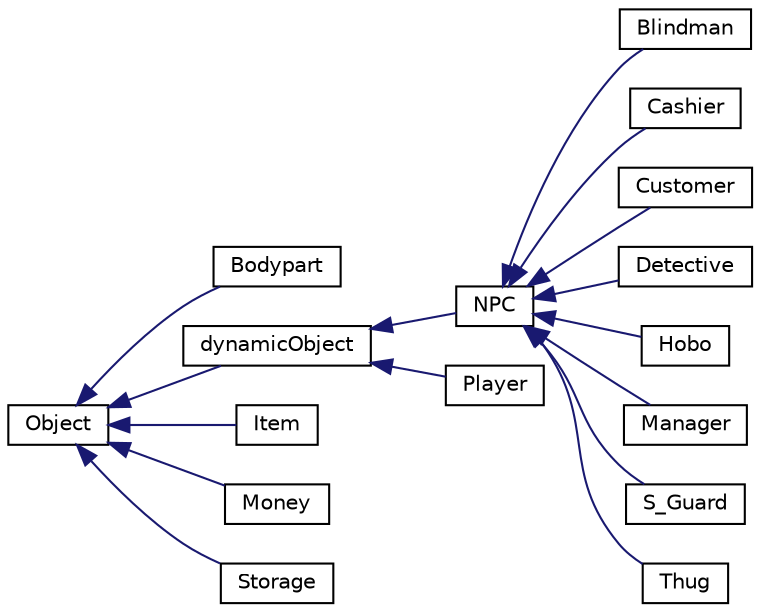 digraph "Graphical Class Hierarchy"
{
  bgcolor="transparent";
  edge [fontname="Helvetica",fontsize="10",labelfontname="Helvetica",labelfontsize="10"];
  node [fontname="Helvetica",fontsize="10",shape=record];
  rankdir="LR";
  Node1 [label="Object",height=0.2,width=0.4,color="black",URL="$classObject.html",tooltip="This is the object class that takes in a lot of member variables depending on what is needed like if ..."];
  Node1 -> Node2 [dir="back",color="midnightblue",fontsize="10",style="solid",fontname="Helvetica"];
  Node2 [label="Bodypart",height=0.2,width=0.4,color="black",URL="$classBodypart.html",tooltip="This is the Body class which inherits somethings from the Object class. This class is for the NPCs bo..."];
  Node1 -> Node3 [dir="back",color="midnightblue",fontsize="10",style="solid",fontname="Helvetica"];
  Node3 [label="dynamicObject",height=0.2,width=0.4,color="black",URL="$classdynamicObject.html",tooltip="This class is for the dynamic objects. Mainly used for the crates. "];
  Node3 -> Node4 [dir="back",color="midnightblue",fontsize="10",style="solid",fontname="Helvetica"];
  Node4 [label="NPC",height=0.2,width=0.4,color="black",URL="$classNPC.html",tooltip="This the NPC class. "];
  Node4 -> Node5 [dir="back",color="midnightblue",fontsize="10",style="solid",fontname="Helvetica"];
  Node5 [label="Blindman",height=0.2,width=0.4,color="black",URL="$classBlindman.html",tooltip="This the Blindman. "];
  Node4 -> Node6 [dir="back",color="midnightblue",fontsize="10",style="solid",fontname="Helvetica"];
  Node6 [label="Cashier",height=0.2,width=0.4,color="black",URL="$classCashier.html",tooltip="This the cashier NPC. "];
  Node4 -> Node7 [dir="back",color="midnightblue",fontsize="10",style="solid",fontname="Helvetica"];
  Node7 [label="Customer",height=0.2,width=0.4,color="black",URL="$classCustomer.html",tooltip="This is the customer class for the not important npc. "];
  Node4 -> Node8 [dir="back",color="midnightblue",fontsize="10",style="solid",fontname="Helvetica"];
  Node8 [label="Detective",height=0.2,width=0.4,color="black",URL="$classDetective.html",tooltip="This is the Detective class. "];
  Node4 -> Node9 [dir="back",color="midnightblue",fontsize="10",style="solid",fontname="Helvetica"];
  Node9 [label="Hobo",height=0.2,width=0.4,color="black",URL="$classHobo.html",tooltip="This the HOBO/homeless man. "];
  Node4 -> Node10 [dir="back",color="midnightblue",fontsize="10",style="solid",fontname="Helvetica"];
  Node10 [label="Manager",height=0.2,width=0.4,color="black",URL="$classManager.html",tooltip="This is the Manager class. "];
  Node4 -> Node11 [dir="back",color="midnightblue",fontsize="10",style="solid",fontname="Helvetica"];
  Node11 [label="S_Guard",height=0.2,width=0.4,color="black",URL="$classS__Guard.html",tooltip="This is the Security class. "];
  Node4 -> Node12 [dir="back",color="midnightblue",fontsize="10",style="solid",fontname="Helvetica"];
  Node12 [label="Thug",height=0.2,width=0.4,color="black",URL="$classThug.html",tooltip="This the Thug. "];
  Node3 -> Node13 [dir="back",color="midnightblue",fontsize="10",style="solid",fontname="Helvetica"];
  Node13 [label="Player",height=0.2,width=0.4,color="black",URL="$classPlayer.html",tooltip="This is the player class. "];
  Node1 -> Node14 [dir="back",color="midnightblue",fontsize="10",style="solid",fontname="Helvetica"];
  Node14 [label="Item",height=0.2,width=0.4,color="black",URL="$classItem.html",tooltip="Item class which is used for initializing item objects for the player to pick up. ..."];
  Node1 -> Node15 [dir="back",color="midnightblue",fontsize="10",style="solid",fontname="Helvetica"];
  Node15 [label="Money",height=0.2,width=0.4,color="black",URL="$classMoney.html",tooltip="Money class which has object properties for initializing them. "];
  Node1 -> Node16 [dir="back",color="midnightblue",fontsize="10",style="solid",fontname="Helvetica"];
  Node16 [label="Storage",height=0.2,width=0.4,color="black",URL="$classStorage.html",tooltip="Storage calss which is used for the shelves that can store Items. "];
}
